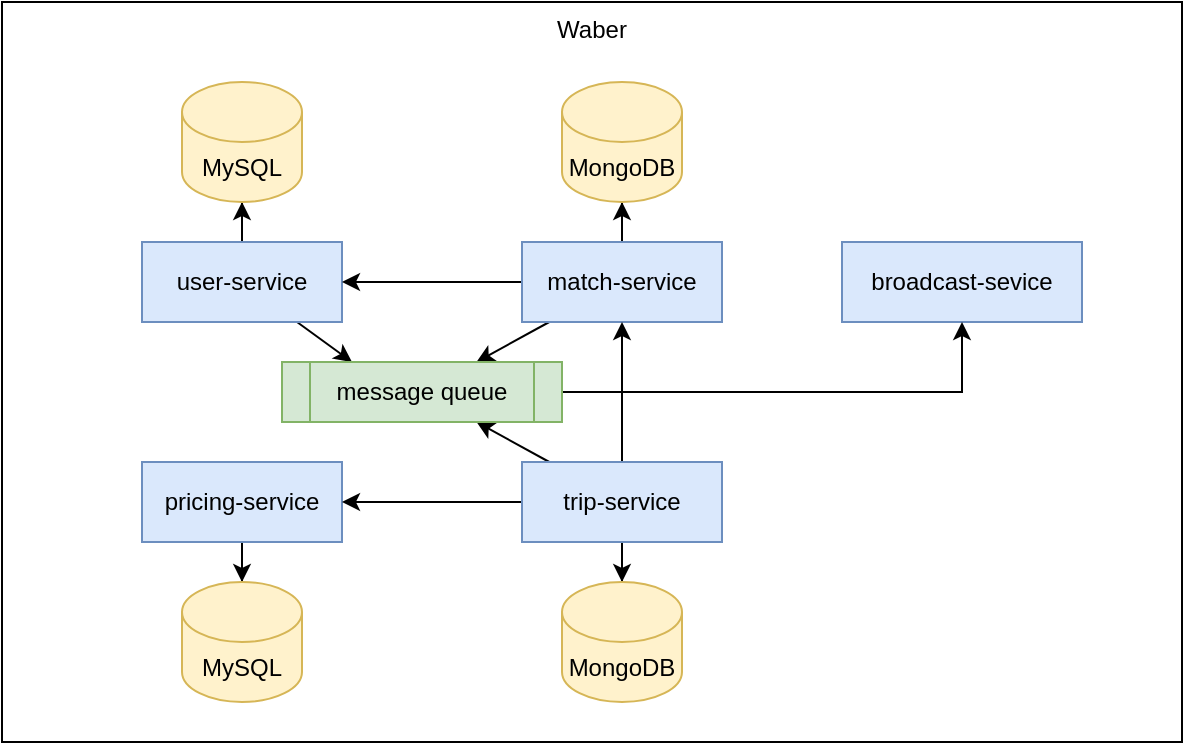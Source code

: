 <mxfile version="13.9.7" type="github">
  <diagram id="HME9X4zxY0MB1SYocmlw" name="Page-1">
    <mxGraphModel dx="1426" dy="679" grid="1" gridSize="10" guides="1" tooltips="1" connect="1" arrows="1" fold="1" page="1" pageScale="1" pageWidth="827" pageHeight="1169" math="0" shadow="0">
      <root>
        <mxCell id="0" />
        <mxCell id="1" parent="0" />
        <mxCell id="_NH5qcqJoXLWZ3RZgC6V-1" value="Waber" style="rounded=0;whiteSpace=wrap;html=1;verticalAlign=top;" vertex="1" parent="1">
          <mxGeometry x="130" y="90" width="590" height="370" as="geometry" />
        </mxCell>
        <mxCell id="_NH5qcqJoXLWZ3RZgC6V-8" style="edgeStyle=orthogonalEdgeStyle;rounded=0;orthogonalLoop=1;jettySize=auto;html=1;" edge="1" parent="1" source="_NH5qcqJoXLWZ3RZgC6V-2" target="_NH5qcqJoXLWZ3RZgC6V-7">
          <mxGeometry relative="1" as="geometry" />
        </mxCell>
        <mxCell id="_NH5qcqJoXLWZ3RZgC6V-27" style="edgeStyle=none;rounded=0;orthogonalLoop=1;jettySize=auto;html=1;entryX=0.25;entryY=0;entryDx=0;entryDy=0;" edge="1" parent="1" source="_NH5qcqJoXLWZ3RZgC6V-2" target="_NH5qcqJoXLWZ3RZgC6V-22">
          <mxGeometry relative="1" as="geometry" />
        </mxCell>
        <mxCell id="_NH5qcqJoXLWZ3RZgC6V-2" value="user-service" style="rounded=0;whiteSpace=wrap;html=1;fillColor=#dae8fc;strokeColor=#6c8ebf;" vertex="1" parent="1">
          <mxGeometry x="200" y="210" width="100" height="40" as="geometry" />
        </mxCell>
        <mxCell id="_NH5qcqJoXLWZ3RZgC6V-10" style="edgeStyle=orthogonalEdgeStyle;rounded=0;orthogonalLoop=1;jettySize=auto;html=1;entryX=0.5;entryY=1;entryDx=0;entryDy=0;entryPerimeter=0;" edge="1" parent="1" source="_NH5qcqJoXLWZ3RZgC6V-3" target="_NH5qcqJoXLWZ3RZgC6V-9">
          <mxGeometry relative="1" as="geometry" />
        </mxCell>
        <mxCell id="_NH5qcqJoXLWZ3RZgC6V-15" style="edgeStyle=orthogonalEdgeStyle;rounded=0;orthogonalLoop=1;jettySize=auto;html=1;" edge="1" parent="1" source="_NH5qcqJoXLWZ3RZgC6V-3" target="_NH5qcqJoXLWZ3RZgC6V-2">
          <mxGeometry relative="1" as="geometry" />
        </mxCell>
        <mxCell id="_NH5qcqJoXLWZ3RZgC6V-26" style="rounded=0;orthogonalLoop=1;jettySize=auto;html=1;" edge="1" parent="1" source="_NH5qcqJoXLWZ3RZgC6V-3" target="_NH5qcqJoXLWZ3RZgC6V-22">
          <mxGeometry relative="1" as="geometry" />
        </mxCell>
        <mxCell id="_NH5qcqJoXLWZ3RZgC6V-3" value="match-service" style="rounded=0;whiteSpace=wrap;html=1;fillColor=#dae8fc;strokeColor=#6c8ebf;" vertex="1" parent="1">
          <mxGeometry x="390" y="210" width="100" height="40" as="geometry" />
        </mxCell>
        <mxCell id="_NH5qcqJoXLWZ3RZgC6V-13" style="edgeStyle=orthogonalEdgeStyle;rounded=0;orthogonalLoop=1;jettySize=auto;html=1;" edge="1" parent="1" source="_NH5qcqJoXLWZ3RZgC6V-4" target="_NH5qcqJoXLWZ3RZgC6V-12">
          <mxGeometry relative="1" as="geometry" />
        </mxCell>
        <mxCell id="_NH5qcqJoXLWZ3RZgC6V-4" value="pricing-service" style="rounded=0;whiteSpace=wrap;html=1;fillColor=#dae8fc;strokeColor=#6c8ebf;" vertex="1" parent="1">
          <mxGeometry x="200" y="320" width="100" height="40" as="geometry" />
        </mxCell>
        <mxCell id="_NH5qcqJoXLWZ3RZgC6V-14" style="edgeStyle=orthogonalEdgeStyle;rounded=0;orthogonalLoop=1;jettySize=auto;html=1;" edge="1" parent="1" source="_NH5qcqJoXLWZ3RZgC6V-5" target="_NH5qcqJoXLWZ3RZgC6V-11">
          <mxGeometry relative="1" as="geometry" />
        </mxCell>
        <mxCell id="_NH5qcqJoXLWZ3RZgC6V-16" style="edgeStyle=orthogonalEdgeStyle;rounded=0;orthogonalLoop=1;jettySize=auto;html=1;entryX=0.5;entryY=1;entryDx=0;entryDy=0;" edge="1" parent="1" source="_NH5qcqJoXLWZ3RZgC6V-5" target="_NH5qcqJoXLWZ3RZgC6V-3">
          <mxGeometry relative="1" as="geometry" />
        </mxCell>
        <mxCell id="_NH5qcqJoXLWZ3RZgC6V-18" style="edgeStyle=orthogonalEdgeStyle;rounded=0;orthogonalLoop=1;jettySize=auto;html=1;entryX=1;entryY=0.5;entryDx=0;entryDy=0;" edge="1" parent="1" source="_NH5qcqJoXLWZ3RZgC6V-5" target="_NH5qcqJoXLWZ3RZgC6V-4">
          <mxGeometry relative="1" as="geometry" />
        </mxCell>
        <mxCell id="_NH5qcqJoXLWZ3RZgC6V-29" style="edgeStyle=none;rounded=0;orthogonalLoop=1;jettySize=auto;html=1;" edge="1" parent="1" source="_NH5qcqJoXLWZ3RZgC6V-5" target="_NH5qcqJoXLWZ3RZgC6V-22">
          <mxGeometry relative="1" as="geometry" />
        </mxCell>
        <mxCell id="_NH5qcqJoXLWZ3RZgC6V-5" value="trip-service" style="rounded=0;whiteSpace=wrap;html=1;fillColor=#dae8fc;strokeColor=#6c8ebf;" vertex="1" parent="1">
          <mxGeometry x="390" y="320" width="100" height="40" as="geometry" />
        </mxCell>
        <mxCell id="_NH5qcqJoXLWZ3RZgC6V-7" value="MySQL" style="shape=cylinder3;whiteSpace=wrap;html=1;boundedLbl=1;backgroundOutline=1;size=15;fillColor=#fff2cc;strokeColor=#d6b656;" vertex="1" parent="1">
          <mxGeometry x="220" y="130" width="60" height="60" as="geometry" />
        </mxCell>
        <mxCell id="_NH5qcqJoXLWZ3RZgC6V-9" value="MongoDB" style="shape=cylinder3;whiteSpace=wrap;html=1;boundedLbl=1;backgroundOutline=1;size=15;fillColor=#fff2cc;strokeColor=#d6b656;" vertex="1" parent="1">
          <mxGeometry x="410" y="130" width="60" height="60" as="geometry" />
        </mxCell>
        <mxCell id="_NH5qcqJoXLWZ3RZgC6V-11" value="MongoDB" style="shape=cylinder3;whiteSpace=wrap;html=1;boundedLbl=1;backgroundOutline=1;size=15;fillColor=#fff2cc;strokeColor=#d6b656;" vertex="1" parent="1">
          <mxGeometry x="410" y="380" width="60" height="60" as="geometry" />
        </mxCell>
        <mxCell id="_NH5qcqJoXLWZ3RZgC6V-12" value="MySQL" style="shape=cylinder3;whiteSpace=wrap;html=1;boundedLbl=1;backgroundOutline=1;size=15;fillColor=#fff2cc;strokeColor=#d6b656;" vertex="1" parent="1">
          <mxGeometry x="220" y="380" width="60" height="60" as="geometry" />
        </mxCell>
        <mxCell id="_NH5qcqJoXLWZ3RZgC6V-19" value="broadcast-sevice" style="whiteSpace=wrap;html=1;fillColor=#dae8fc;strokeColor=#6c8ebf;" vertex="1" parent="1">
          <mxGeometry x="550" y="210" width="120" height="40" as="geometry" />
        </mxCell>
        <mxCell id="_NH5qcqJoXLWZ3RZgC6V-23" style="edgeStyle=orthogonalEdgeStyle;rounded=0;orthogonalLoop=1;jettySize=auto;html=1;entryX=0.5;entryY=1;entryDx=0;entryDy=0;" edge="1" parent="1" source="_NH5qcqJoXLWZ3RZgC6V-22" target="_NH5qcqJoXLWZ3RZgC6V-19">
          <mxGeometry relative="1" as="geometry">
            <Array as="points">
              <mxPoint x="610" y="285" />
            </Array>
          </mxGeometry>
        </mxCell>
        <mxCell id="_NH5qcqJoXLWZ3RZgC6V-22" value="message queue" style="shape=process;whiteSpace=wrap;html=1;backgroundOutline=1;fillColor=#d5e8d4;strokeColor=#82b366;" vertex="1" parent="1">
          <mxGeometry x="270" y="270" width="140" height="30" as="geometry" />
        </mxCell>
      </root>
    </mxGraphModel>
  </diagram>
</mxfile>
